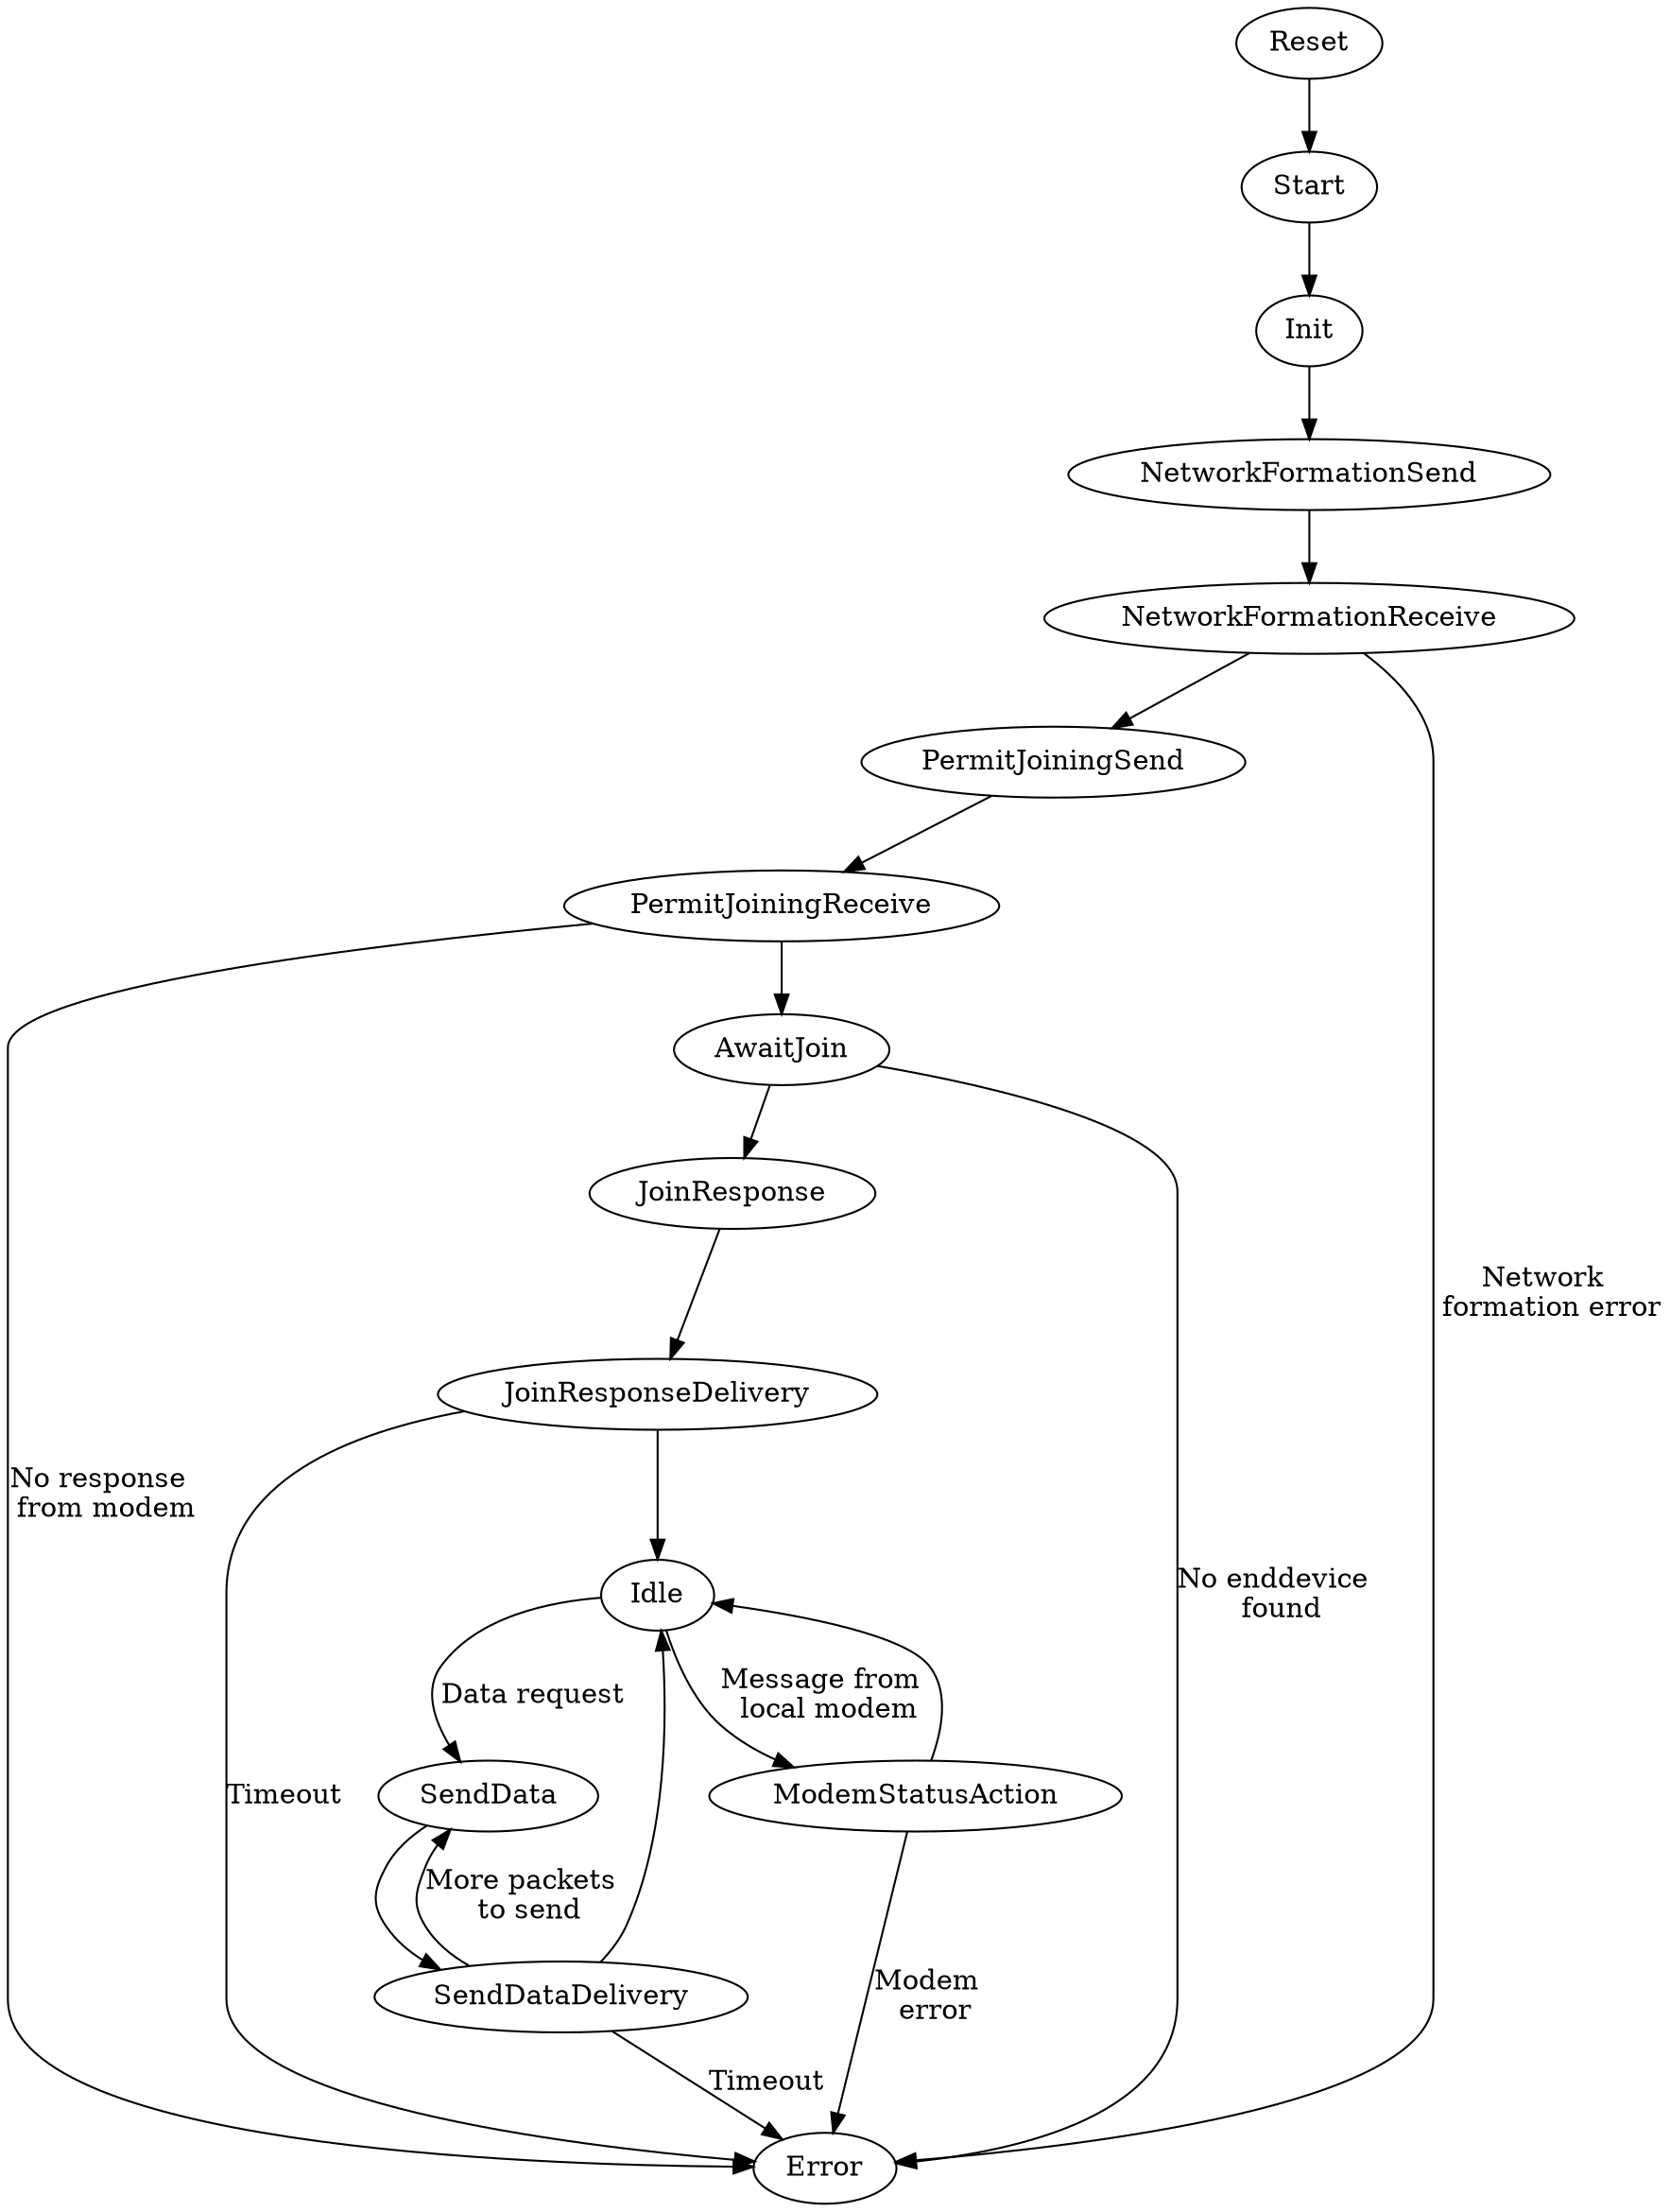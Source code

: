 digraph G {

	Reset -> Start
	Start -> Init
	Init -> NetworkFormationSend 
	NetworkFormationSend -> NetworkFormationReceive
	NetworkFormationReceive -> PermitJoiningSend
	PermitJoiningSend -> PermitJoiningReceive
	PermitJoiningReceive -> AwaitJoin
	AwaitJoin -> JoinResponse
	JoinResponse -> JoinResponseDelivery
	JoinResponseDelivery -> Idle
	Idle -> SendData [label="Data request"]
	SendData -> SendDataDelivery
	SendDataDelivery -> SendData [label="More packets \n to send"]
	SendDataDelivery -> Idle
	Idle -> ModemStatusAction [label="Message from \n local modem"]
	ModemStatusAction -> Idle
	ModemStatusAction -> Error [label="Modem \n error"]; 
	SendDataDelivery -> Error [label="Timeout"];
	JoinResponseDelivery -> Error [label="Timeout"];
	PermitJoiningReceive -> Error [label="No response \n from modem"];
	AwaitJoin -> Error [label="No enddevice \n found"];
	NetworkFormationReceive -> Error [label="Network \n formation error"];

}
